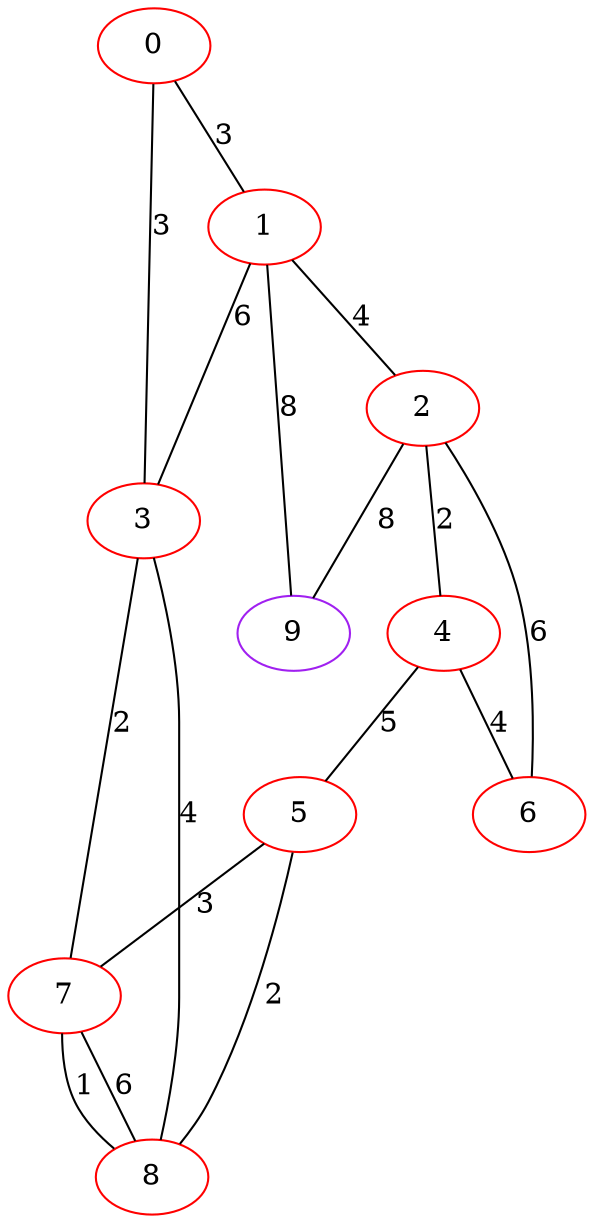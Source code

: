 graph "" {
0 [color=red, weight=1];
1 [color=red, weight=1];
2 [color=red, weight=1];
3 [color=red, weight=1];
4 [color=red, weight=1];
5 [color=red, weight=1];
6 [color=red, weight=1];
7 [color=red, weight=1];
8 [color=red, weight=1];
9 [color=purple, weight=4];
0 -- 1  [key=0, label=3];
0 -- 3  [key=0, label=3];
1 -- 9  [key=0, label=8];
1 -- 2  [key=0, label=4];
1 -- 3  [key=0, label=6];
2 -- 4  [key=0, label=2];
2 -- 6  [key=0, label=6];
2 -- 9  [key=0, label=8];
3 -- 8  [key=0, label=4];
3 -- 7  [key=0, label=2];
4 -- 5  [key=0, label=5];
4 -- 6  [key=0, label=4];
5 -- 8  [key=0, label=2];
5 -- 7  [key=0, label=3];
7 -- 8  [key=0, label=6];
7 -- 8  [key=1, label=1];
}
